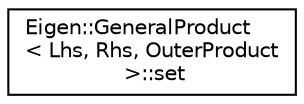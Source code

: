 digraph "Graphical Class Hierarchy"
{
  edge [fontname="Helvetica",fontsize="10",labelfontname="Helvetica",labelfontsize="10"];
  node [fontname="Helvetica",fontsize="10",shape=record];
  rankdir="LR";
  Node1 [label="Eigen::GeneralProduct\l\< Lhs, Rhs, OuterProduct\l \>::set",height=0.2,width=0.4,color="black", fillcolor="white", style="filled",URL="$struct_eigen_1_1_general_product_3_01_lhs_00_01_rhs_00_01_outer_product_01_4_1_1set.html"];
}
